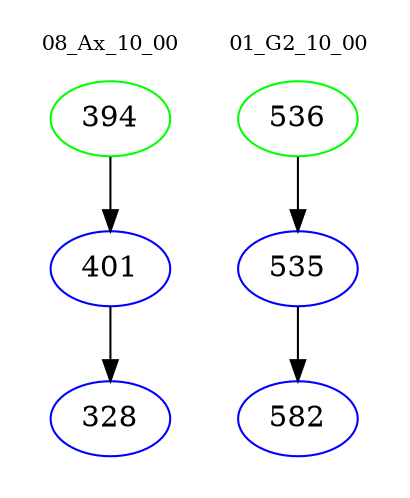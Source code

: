 digraph{
subgraph cluster_0 {
color = white
label = "08_Ax_10_00";
fontsize=10;
T0_394 [label="394", color="green"]
T0_394 -> T0_401 [color="black"]
T0_401 [label="401", color="blue"]
T0_401 -> T0_328 [color="black"]
T0_328 [label="328", color="blue"]
}
subgraph cluster_1 {
color = white
label = "01_G2_10_00";
fontsize=10;
T1_536 [label="536", color="green"]
T1_536 -> T1_535 [color="black"]
T1_535 [label="535", color="blue"]
T1_535 -> T1_582 [color="black"]
T1_582 [label="582", color="blue"]
}
}
